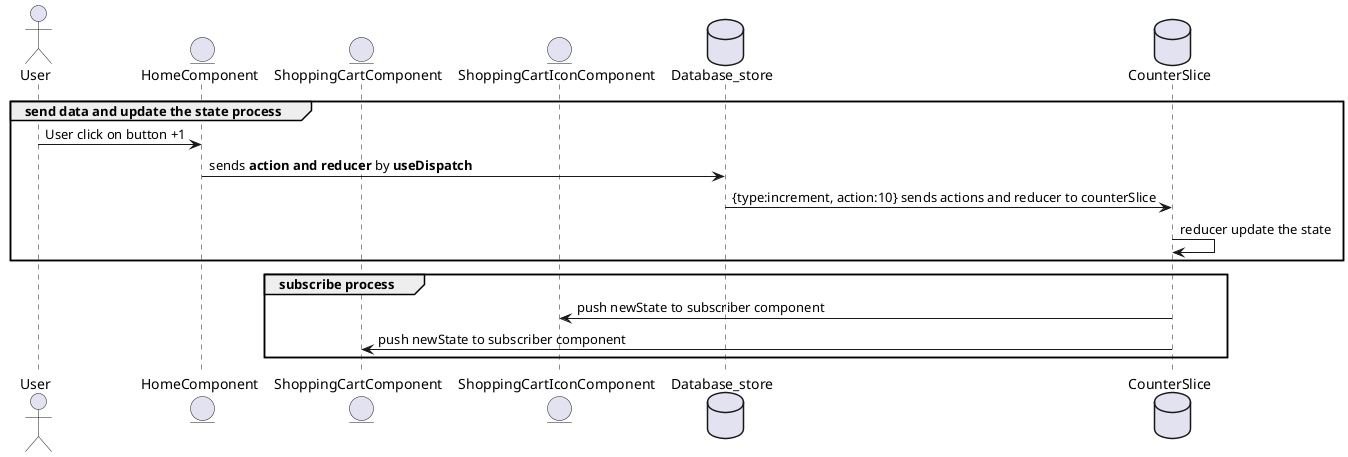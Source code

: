 @startuml
actor       User                        as user
entity      HomeComponent               as homeComponent
entity      ShoppingCartComponent       as ShoppingCart
entity      ShoppingCartIconComponent   as ShoppingCartIcon
database    Database_store              as database
database    CounterSlice                as counterSlice

group send data and update the state process
    user            -> homeComponent            : User click on button +1
    homeComponent   -> database                 : sends **action and reducer** by **useDispatch**
    database        -> counterSlice             : {type:increment, action:10} sends actions and reducer to counterSlice
    counterSlice    -> counterSlice             : reducer update the state
end

group subscribe process
    counterSlice    -> ShoppingCartIcon         : push newState to subscriber component
    counterSlice    -> ShoppingCart             : push newState to subscriber component
end
@enduml
